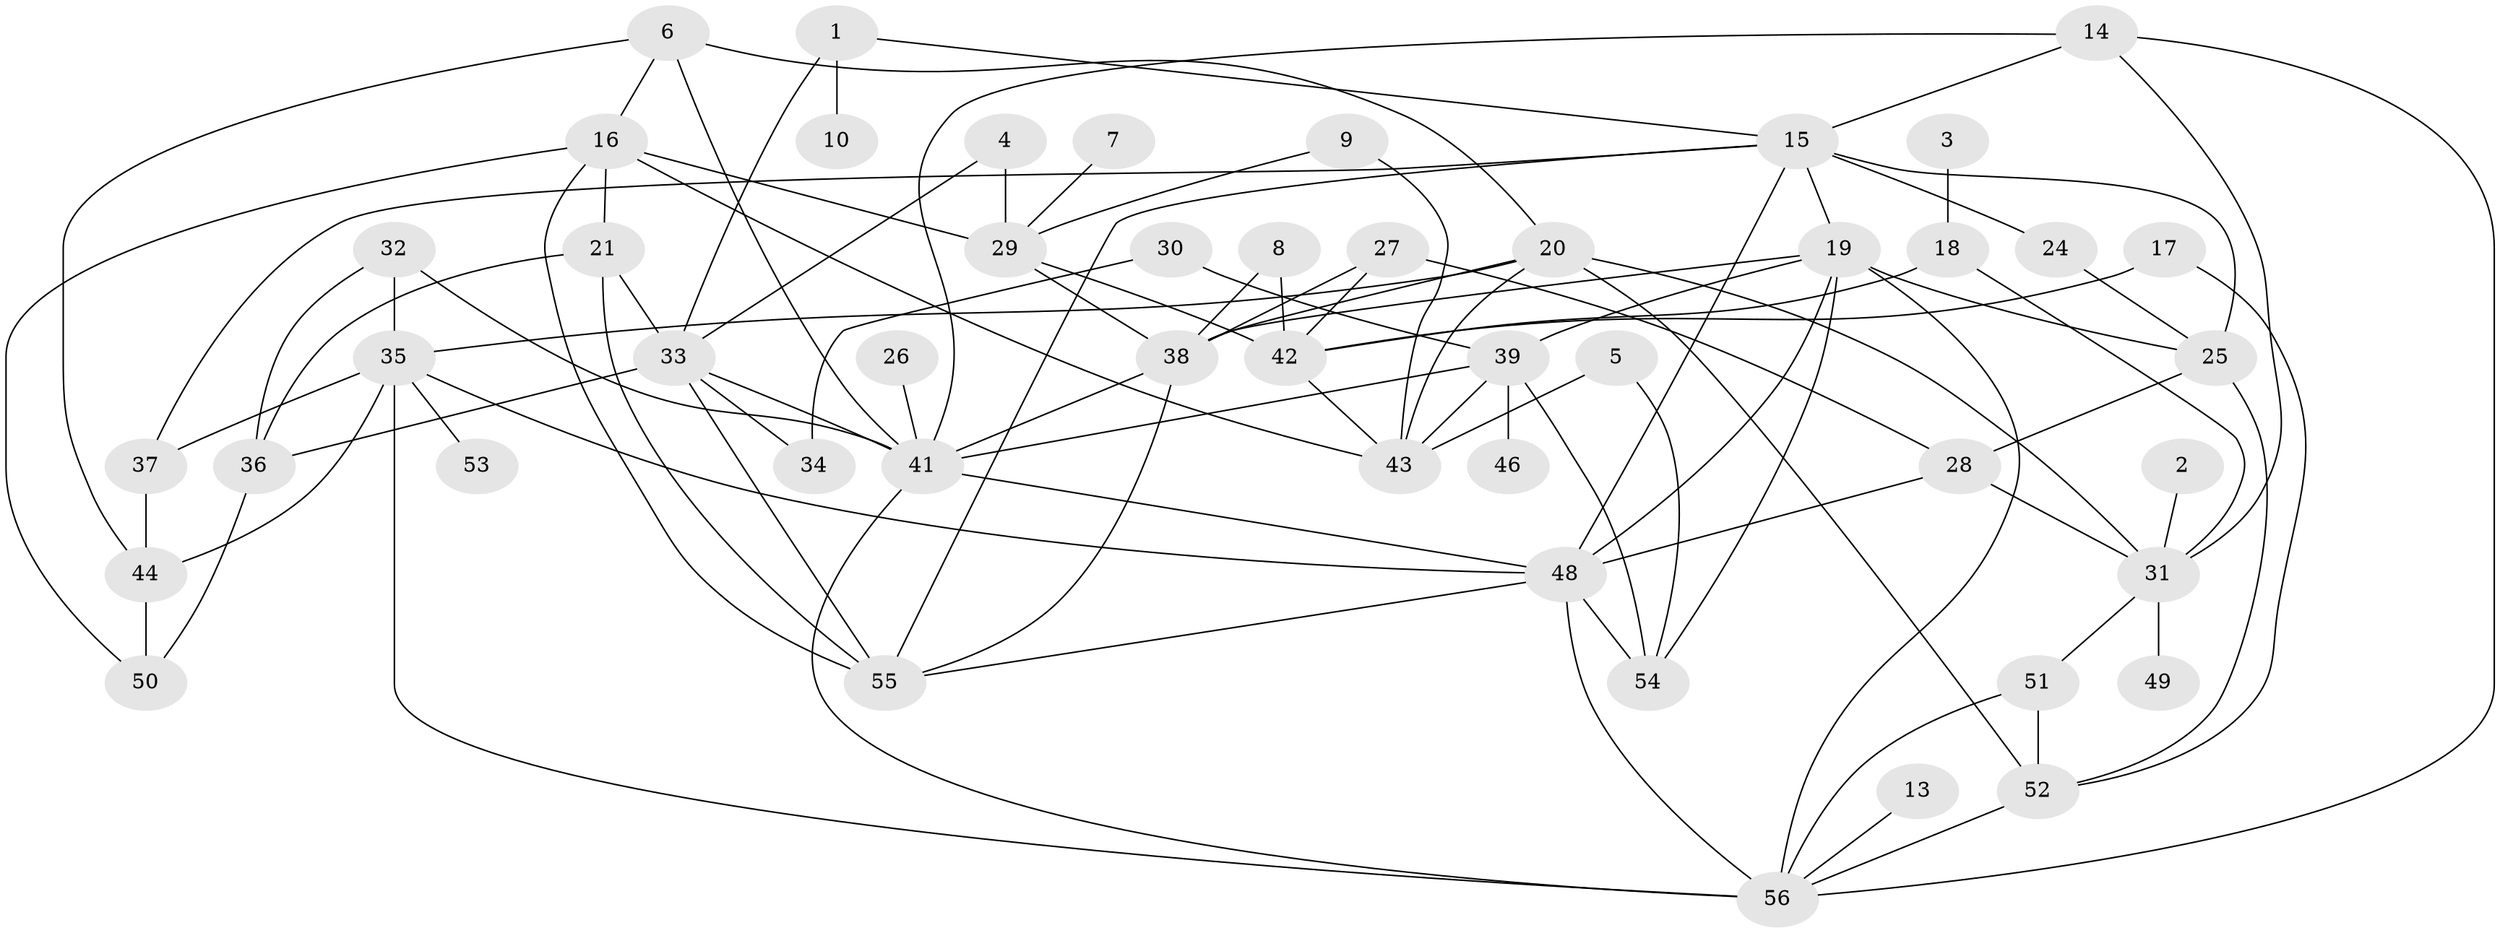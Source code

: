 // original degree distribution, {3: 0.25225225225225223, 5: 0.08108108108108109, 1: 0.18018018018018017, 4: 0.18018018018018017, 2: 0.2072072072072072, 7: 0.009009009009009009, 0: 0.04504504504504504, 6: 0.04504504504504504}
// Generated by graph-tools (version 1.1) at 2025/49/03/09/25 03:49:05]
// undirected, 49 vertices, 97 edges
graph export_dot {
graph [start="1"]
  node [color=gray90,style=filled];
  1;
  2;
  3;
  4;
  5;
  6;
  7;
  8;
  9;
  10;
  13;
  14;
  15;
  16;
  17;
  18;
  19;
  20;
  21;
  24;
  25;
  26;
  27;
  28;
  29;
  30;
  31;
  32;
  33;
  34;
  35;
  36;
  37;
  38;
  39;
  41;
  42;
  43;
  44;
  46;
  48;
  49;
  50;
  51;
  52;
  53;
  54;
  55;
  56;
  1 -- 10 [weight=1.0];
  1 -- 15 [weight=1.0];
  1 -- 33 [weight=1.0];
  2 -- 31 [weight=1.0];
  3 -- 18 [weight=1.0];
  4 -- 29 [weight=1.0];
  4 -- 33 [weight=1.0];
  5 -- 43 [weight=1.0];
  5 -- 54 [weight=1.0];
  6 -- 16 [weight=1.0];
  6 -- 20 [weight=1.0];
  6 -- 41 [weight=1.0];
  6 -- 44 [weight=1.0];
  7 -- 29 [weight=1.0];
  8 -- 38 [weight=1.0];
  8 -- 42 [weight=1.0];
  9 -- 29 [weight=1.0];
  9 -- 43 [weight=1.0];
  13 -- 56 [weight=1.0];
  14 -- 15 [weight=1.0];
  14 -- 31 [weight=1.0];
  14 -- 41 [weight=1.0];
  14 -- 56 [weight=1.0];
  15 -- 19 [weight=1.0];
  15 -- 24 [weight=1.0];
  15 -- 25 [weight=1.0];
  15 -- 37 [weight=1.0];
  15 -- 48 [weight=1.0];
  15 -- 55 [weight=1.0];
  16 -- 21 [weight=1.0];
  16 -- 29 [weight=1.0];
  16 -- 43 [weight=1.0];
  16 -- 50 [weight=1.0];
  16 -- 55 [weight=1.0];
  17 -- 42 [weight=1.0];
  17 -- 52 [weight=1.0];
  18 -- 31 [weight=1.0];
  18 -- 42 [weight=1.0];
  19 -- 25 [weight=1.0];
  19 -- 38 [weight=1.0];
  19 -- 39 [weight=1.0];
  19 -- 48 [weight=1.0];
  19 -- 54 [weight=1.0];
  19 -- 56 [weight=1.0];
  20 -- 31 [weight=1.0];
  20 -- 35 [weight=1.0];
  20 -- 38 [weight=1.0];
  20 -- 43 [weight=2.0];
  20 -- 52 [weight=1.0];
  21 -- 33 [weight=1.0];
  21 -- 36 [weight=1.0];
  21 -- 55 [weight=1.0];
  24 -- 25 [weight=1.0];
  25 -- 28 [weight=1.0];
  25 -- 52 [weight=1.0];
  26 -- 41 [weight=1.0];
  27 -- 28 [weight=1.0];
  27 -- 38 [weight=1.0];
  27 -- 42 [weight=1.0];
  28 -- 31 [weight=1.0];
  28 -- 48 [weight=1.0];
  29 -- 38 [weight=1.0];
  29 -- 42 [weight=1.0];
  30 -- 34 [weight=1.0];
  30 -- 39 [weight=1.0];
  31 -- 49 [weight=1.0];
  31 -- 51 [weight=1.0];
  32 -- 35 [weight=1.0];
  32 -- 36 [weight=1.0];
  32 -- 41 [weight=1.0];
  33 -- 34 [weight=1.0];
  33 -- 36 [weight=1.0];
  33 -- 41 [weight=1.0];
  33 -- 55 [weight=1.0];
  35 -- 37 [weight=1.0];
  35 -- 44 [weight=1.0];
  35 -- 48 [weight=1.0];
  35 -- 53 [weight=1.0];
  35 -- 56 [weight=1.0];
  36 -- 50 [weight=1.0];
  37 -- 44 [weight=1.0];
  38 -- 41 [weight=1.0];
  38 -- 55 [weight=1.0];
  39 -- 41 [weight=1.0];
  39 -- 43 [weight=1.0];
  39 -- 46 [weight=1.0];
  39 -- 54 [weight=1.0];
  41 -- 48 [weight=1.0];
  41 -- 56 [weight=2.0];
  42 -- 43 [weight=1.0];
  44 -- 50 [weight=1.0];
  48 -- 54 [weight=2.0];
  48 -- 55 [weight=1.0];
  48 -- 56 [weight=1.0];
  51 -- 52 [weight=1.0];
  51 -- 56 [weight=1.0];
  52 -- 56 [weight=1.0];
}
